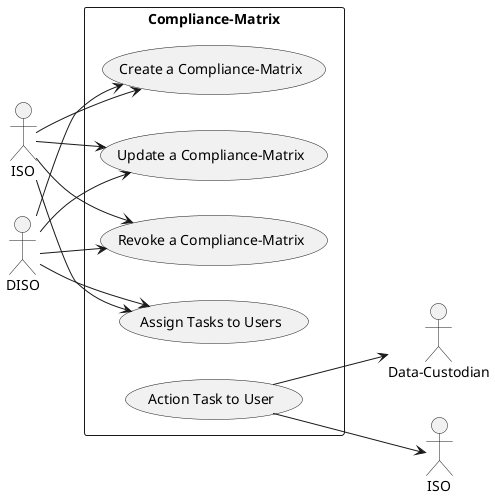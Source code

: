 @startuml
left to right direction
actor "Data-Custodian" as dc
actor "ISO" as iso
actor "DISO" as diso
rectangle Compliance-Matrix {
  usecase "Create a Compliance-Matrix" as UC1
  usecase "Update a Compliance-Matrix" as UC2
  usecase "Revoke a Compliance-Matrix" as UC3
  usecase "Assign Tasks to Users" as UC4
  usecase "Action Task to User" as UC5
}
iso --> UC1
iso --> UC2
iso --> UC3
iso --> UC4
diso --> UC1
diso --> UC2
diso --> UC3
diso --> UC4
UC5 --> dc
UC5 --> "ISO"
@enduml